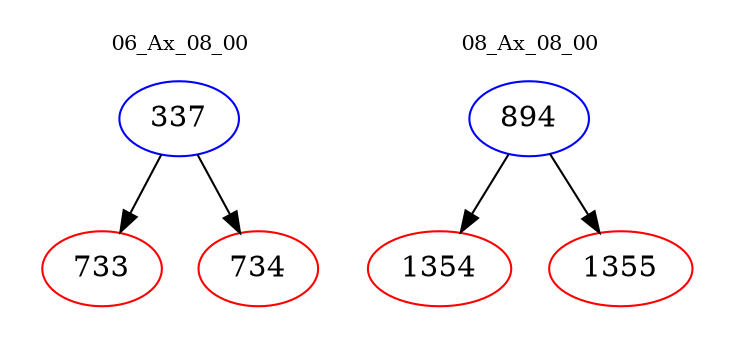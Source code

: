 digraph{
subgraph cluster_0 {
color = white
label = "06_Ax_08_00";
fontsize=10;
T0_337 [label="337", color="blue"]
T0_337 -> T0_733 [color="black"]
T0_733 [label="733", color="red"]
T0_337 -> T0_734 [color="black"]
T0_734 [label="734", color="red"]
}
subgraph cluster_1 {
color = white
label = "08_Ax_08_00";
fontsize=10;
T1_894 [label="894", color="blue"]
T1_894 -> T1_1354 [color="black"]
T1_1354 [label="1354", color="red"]
T1_894 -> T1_1355 [color="black"]
T1_1355 [label="1355", color="red"]
}
}
